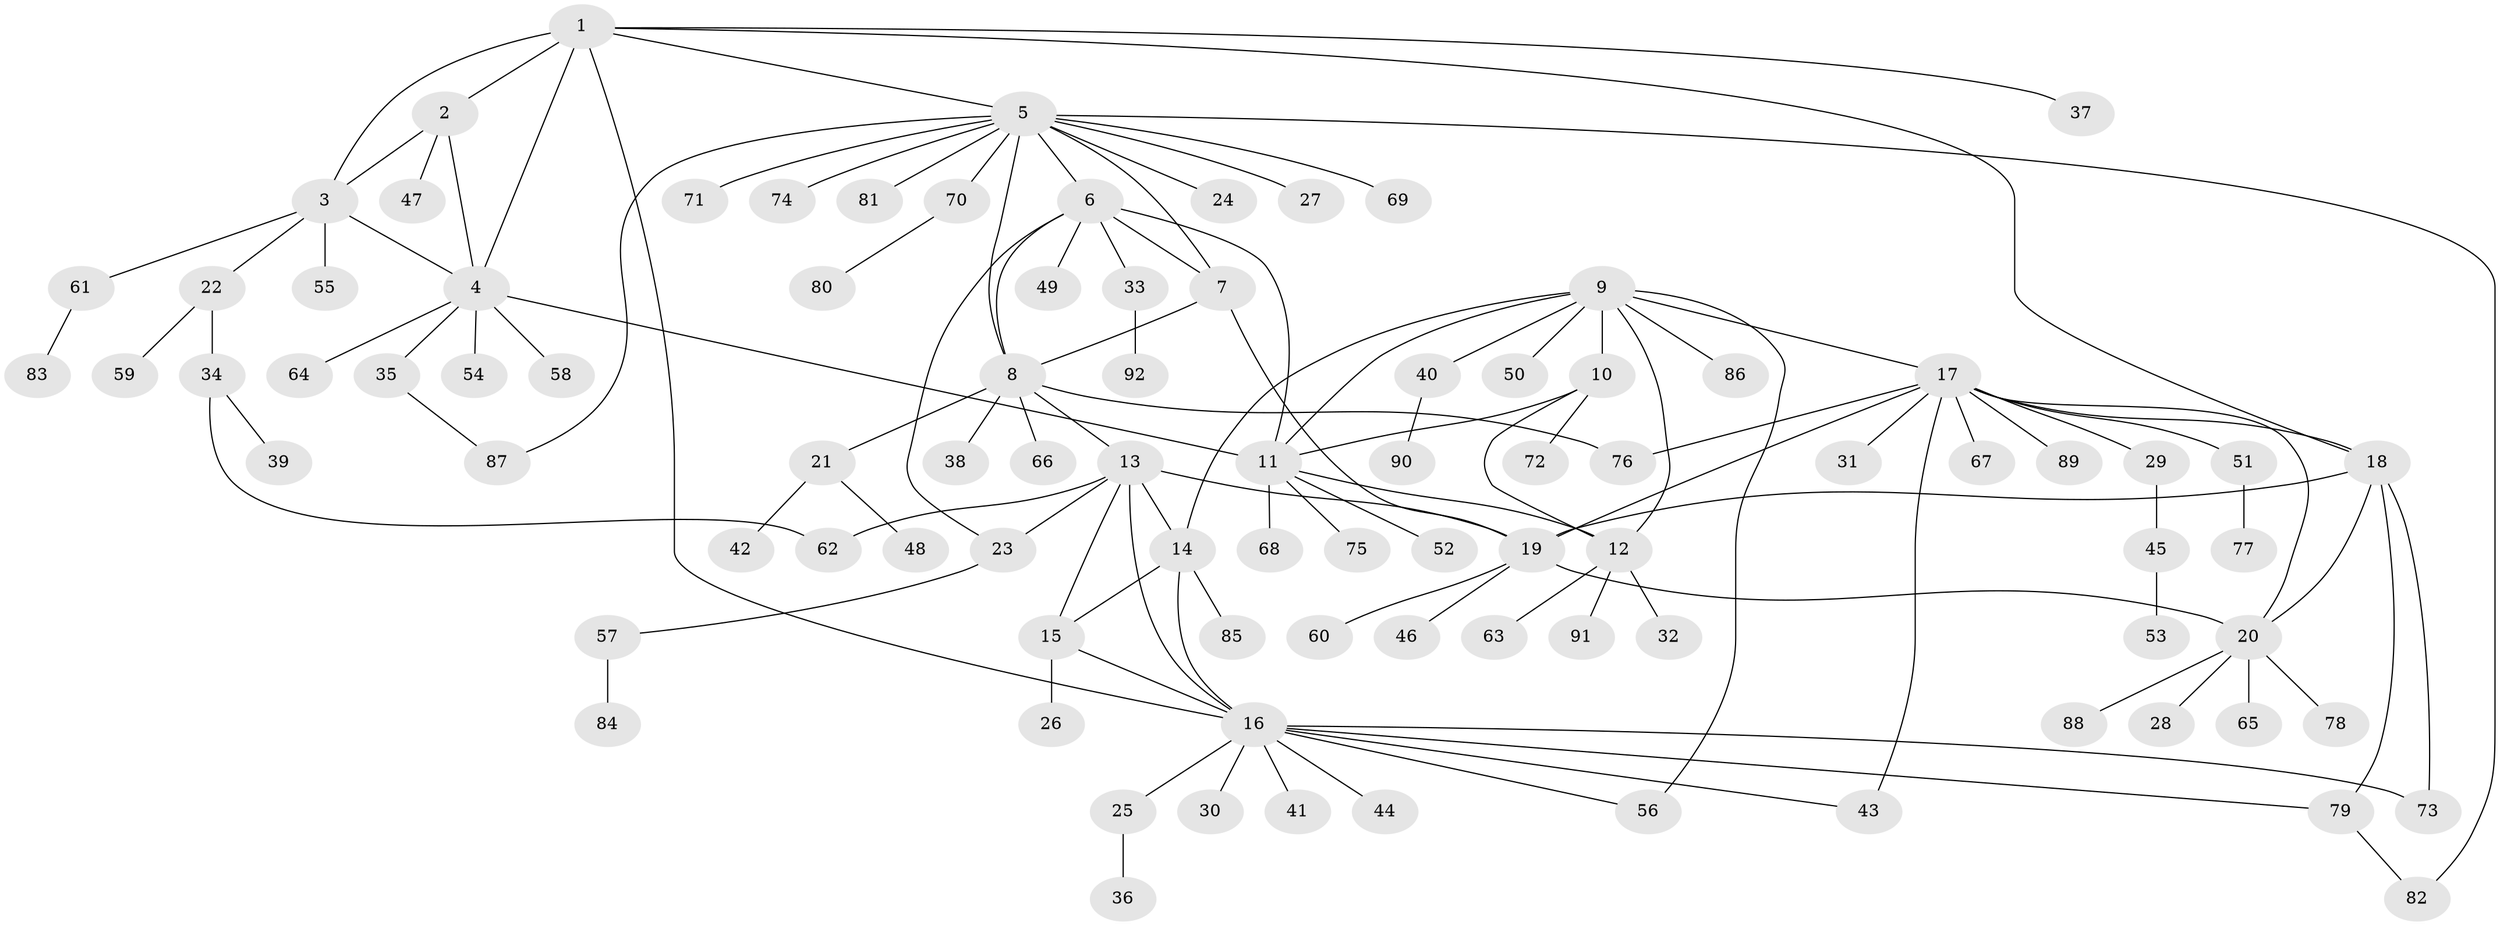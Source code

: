 // Generated by graph-tools (version 1.1) at 2025/11/02/27/25 16:11:32]
// undirected, 92 vertices, 121 edges
graph export_dot {
graph [start="1"]
  node [color=gray90,style=filled];
  1;
  2;
  3;
  4;
  5;
  6;
  7;
  8;
  9;
  10;
  11;
  12;
  13;
  14;
  15;
  16;
  17;
  18;
  19;
  20;
  21;
  22;
  23;
  24;
  25;
  26;
  27;
  28;
  29;
  30;
  31;
  32;
  33;
  34;
  35;
  36;
  37;
  38;
  39;
  40;
  41;
  42;
  43;
  44;
  45;
  46;
  47;
  48;
  49;
  50;
  51;
  52;
  53;
  54;
  55;
  56;
  57;
  58;
  59;
  60;
  61;
  62;
  63;
  64;
  65;
  66;
  67;
  68;
  69;
  70;
  71;
  72;
  73;
  74;
  75;
  76;
  77;
  78;
  79;
  80;
  81;
  82;
  83;
  84;
  85;
  86;
  87;
  88;
  89;
  90;
  91;
  92;
  1 -- 2;
  1 -- 3;
  1 -- 4;
  1 -- 5;
  1 -- 16;
  1 -- 18;
  1 -- 37;
  2 -- 3;
  2 -- 4;
  2 -- 47;
  3 -- 4;
  3 -- 22;
  3 -- 55;
  3 -- 61;
  4 -- 11;
  4 -- 35;
  4 -- 54;
  4 -- 58;
  4 -- 64;
  5 -- 6;
  5 -- 7;
  5 -- 8;
  5 -- 24;
  5 -- 27;
  5 -- 69;
  5 -- 70;
  5 -- 71;
  5 -- 74;
  5 -- 81;
  5 -- 82;
  5 -- 87;
  6 -- 7;
  6 -- 8;
  6 -- 11;
  6 -- 23;
  6 -- 33;
  6 -- 49;
  7 -- 8;
  7 -- 19;
  8 -- 13;
  8 -- 21;
  8 -- 38;
  8 -- 66;
  8 -- 76;
  9 -- 10;
  9 -- 11;
  9 -- 12;
  9 -- 14;
  9 -- 17;
  9 -- 40;
  9 -- 50;
  9 -- 56;
  9 -- 86;
  10 -- 11;
  10 -- 12;
  10 -- 72;
  11 -- 12;
  11 -- 52;
  11 -- 68;
  11 -- 75;
  12 -- 32;
  12 -- 63;
  12 -- 91;
  13 -- 14;
  13 -- 15;
  13 -- 16;
  13 -- 19;
  13 -- 23;
  13 -- 62;
  14 -- 15;
  14 -- 16;
  14 -- 85;
  15 -- 16;
  15 -- 26;
  16 -- 25;
  16 -- 30;
  16 -- 41;
  16 -- 43;
  16 -- 44;
  16 -- 56;
  16 -- 73;
  16 -- 79;
  17 -- 18;
  17 -- 19;
  17 -- 20;
  17 -- 29;
  17 -- 31;
  17 -- 43;
  17 -- 51;
  17 -- 67;
  17 -- 76;
  17 -- 89;
  18 -- 19;
  18 -- 20;
  18 -- 73;
  18 -- 79;
  19 -- 20;
  19 -- 46;
  19 -- 60;
  20 -- 28;
  20 -- 65;
  20 -- 78;
  20 -- 88;
  21 -- 42;
  21 -- 48;
  22 -- 34;
  22 -- 59;
  23 -- 57;
  25 -- 36;
  29 -- 45;
  33 -- 92;
  34 -- 39;
  34 -- 62;
  35 -- 87;
  40 -- 90;
  45 -- 53;
  51 -- 77;
  57 -- 84;
  61 -- 83;
  70 -- 80;
  79 -- 82;
}

